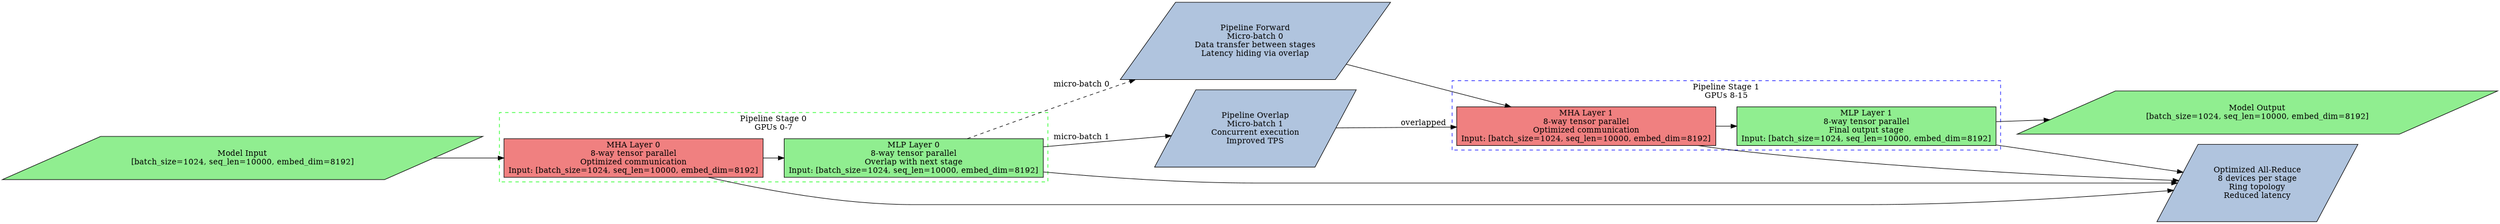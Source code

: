 digraph optimized_communication_patterns {
	rankdir=LR size="30,20"
	node [fillcolor=lightblue shape=ellipse style=filled]
	
	// Pipeline Stage 0 (GPUs 0-7)
	subgraph cluster_stage0 {
		color=green label="Pipeline Stage 0\nGPUs 0-7" style=dashed
		mha_stage0 [label="MHA Layer 0\n8-way tensor parallel\nOptimized communication\nInput: [batch_size=1024, seq_len=10000, embed_dim=8192]" fillcolor=lightcoral shape=rectangle]
		mlp_stage0 [label="MLP Layer 0\n8-way tensor parallel\nOverlap with next stage\nInput: [batch_size=1024, seq_len=10000, embed_dim=8192]" fillcolor=lightgreen shape=rectangle]
	}
	
	// Pipeline Stage 1 (GPUs 8-15)
	subgraph cluster_stage1 {
		color=blue label="Pipeline Stage 1\nGPUs 8-15" style=dashed
		mha_stage1 [label="MHA Layer 1\n8-way tensor parallel\nOptimized communication\nInput: [batch_size=1024, seq_len=10000, embed_dim=8192]" fillcolor=lightcoral shape=rectangle]
		mlp_stage1 [label="MLP Layer 1\n8-way tensor parallel\nFinal output stage\nInput: [batch_size=1024, seq_len=10000, embed_dim=8192]" fillcolor=lightgreen shape=rectangle]
	}
	
	// Communication optimization nodes
	pipeline_forward [label="Pipeline Forward\nMicro-batch 0\nData transfer between stages\nLatency hiding via overlap" fillcolor=lightsteelblue shape=parallelogram]
	
	pipeline_overlap [label="Pipeline Overlap\nMicro-batch 1\nConcurrent execution\nImproved TPS" fillcolor=lightsteelblue shape=parallelogram]
	
	optimized_allreduce [label="Optimized All-Reduce\n8 devices per stage\nRing topology\nReduced latency" fillcolor=lightsteelblue shape=parallelogram]
	
	// Model input/output
	model_input [label="Model Input\n[batch_size=1024, seq_len=10000, embed_dim=8192]" fillcolor=lightgreen shape=parallelogram]
	model_output [label="Model Output\n[batch_size=1024, seq_len=10000, embed_dim=8192]" fillcolor=lightgreen shape=parallelogram]
	
	// Connection flow showing pipeline overlap
	model_input -> mha_stage0
	mha_stage0 -> mlp_stage0
	mlp_stage0 -> pipeline_forward [label="micro-batch 0" style=dashed]
	mlp_stage0 -> pipeline_overlap [label="micro-batch 1" style=solid]
	
	pipeline_forward -> mha_stage1
	mha_stage1 -> mlp_stage1
	pipeline_overlap -> mha_stage1 [label="overlapped" style=solid]
	
	// All-reduce connections for each stage
	mha_stage0 -> optimized_allreduce
	mlp_stage0 -> optimized_allreduce
	mha_stage1 -> optimized_allreduce
	mlp_stage1 -> optimized_allreduce
	
	mlp_stage1 -> model_output
}